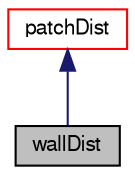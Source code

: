 digraph "wallDist"
{
  bgcolor="transparent";
  edge [fontname="FreeSans",fontsize="10",labelfontname="FreeSans",labelfontsize="10"];
  node [fontname="FreeSans",fontsize="10",shape=record];
  Node15 [label="wallDist",height=0.2,width=0.4,color="black", fillcolor="grey75", style="filled", fontcolor="black"];
  Node16 -> Node15 [dir="back",color="midnightblue",fontsize="10",style="solid",fontname="FreeSans"];
  Node16 [label="patchDist",height=0.2,width=0.4,color="red",URL="$a22890.html",tooltip="Calculation of distance to nearest patch for all cells and boundary. Uses meshWave to do actual calcu..."];
}
